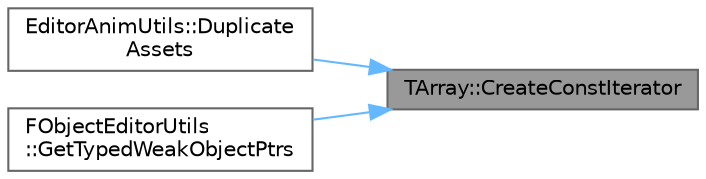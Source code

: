 digraph "TArray::CreateConstIterator"
{
 // INTERACTIVE_SVG=YES
 // LATEX_PDF_SIZE
  bgcolor="transparent";
  edge [fontname=Helvetica,fontsize=10,labelfontname=Helvetica,labelfontsize=10];
  node [fontname=Helvetica,fontsize=10,shape=box,height=0.2,width=0.4];
  rankdir="RL";
  Node1 [id="Node000001",label="TArray::CreateConstIterator",height=0.2,width=0.4,color="gray40", fillcolor="grey60", style="filled", fontcolor="black",tooltip="Creates a const iterator for the contents of this array."];
  Node1 -> Node2 [id="edge1_Node000001_Node000002",dir="back",color="steelblue1",style="solid",tooltip=" "];
  Node2 [id="Node000002",label="EditorAnimUtils::Duplicate\lAssets",height=0.2,width=0.4,color="grey40", fillcolor="white", style="filled",URL="$db/d52/namespaceEditorAnimUtils.html#a0a243f8dca23324825748113f1f132ac",tooltip="Duplicates the supplied AssetsToDuplicate and returns a map of original asset to duplicate."];
  Node1 -> Node3 [id="edge2_Node000001_Node000003",dir="back",color="steelblue1",style="solid",tooltip=" "];
  Node3 [id="Node000003",label="FObjectEditorUtils\l::GetTypedWeakObjectPtrs",height=0.2,width=0.4,color="grey40", fillcolor="white", style="filled",URL="$d3/d65/namespaceFObjectEditorUtils.html#aae2efb764b1fa88a8e57a62c65468492",tooltip="Helper function to convert the input for GetActions to a list that can be used for delegates."];
}
